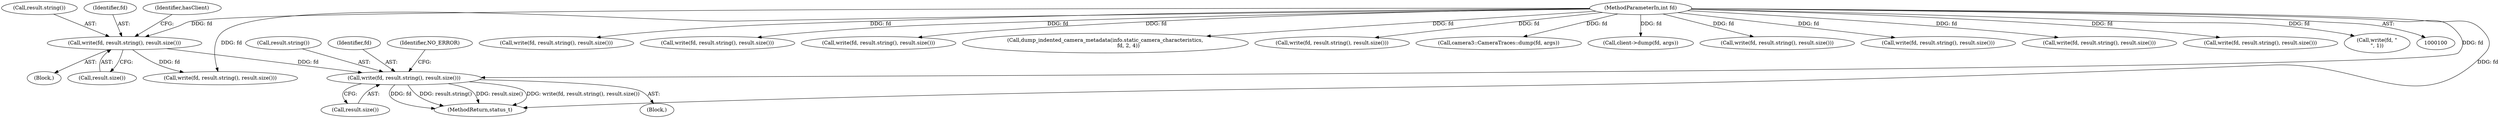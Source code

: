 digraph "0_Android_c9ab2b0bb05a7e19fb057e79b36e232809d70122@API" {
"1000149" [label="(Call,write(fd, result.string(), result.size()))"];
"1000133" [label="(Call,write(fd, result.string(), result.size()))"];
"1000101" [label="(MethodParameterIn,int fd)"];
"1000116" [label="(Call,write(fd, result.string(), result.size()))"];
"1000130" [label="(Block,)"];
"1000274" [label="(Call,write(fd, result.string(), result.size()))"];
"1000101" [label="(MethodParameterIn,int fd)"];
"1000223" [label="(Call,write(fd, result.string(), result.size()))"];
"1000151" [label="(Call,result.string())"];
"1000278" [label="(Call,dump_indented_camera_metadata(info.static_camera_characteristics,\n                            fd, 2, 4))"];
"1000136" [label="(Call,result.size())"];
"1000144" [label="(Block,)"];
"1000133" [label="(Call,write(fd, result.string(), result.size()))"];
"1000135" [label="(Call,result.string())"];
"1000304" [label="(Call,write(fd, result.string(), result.size()))"];
"1000342" [label="(Call,camera3::CameraTraces::dump(fd, args))"];
"1000320" [label="(Call,client->dump(fd, args))"];
"1000150" [label="(Identifier,fd)"];
"1000152" [label="(Call,result.size())"];
"1000389" [label="(MethodReturn,status_t)"];
"1000383" [label="(Call,write(fd, result.string(), result.size()))"];
"1000149" [label="(Call,write(fd, result.string(), result.size()))"];
"1000287" [label="(Call,write(fd, result.string(), result.size()))"];
"1000134" [label="(Identifier,fd)"];
"1000316" [label="(Call,write(fd, result.string(), result.size()))"];
"1000139" [label="(Identifier,hasClient)"];
"1000154" [label="(Identifier,NO_ERROR)"];
"1000331" [label="(Call,write(fd, result.string(), result.size()))"];
"1000338" [label="(Call,write(fd, \"\n\", 1))"];
"1000188" [label="(Call,write(fd, result.string(), result.size()))"];
"1000149" -> "1000144"  [label="AST: "];
"1000149" -> "1000152"  [label="CFG: "];
"1000150" -> "1000149"  [label="AST: "];
"1000151" -> "1000149"  [label="AST: "];
"1000152" -> "1000149"  [label="AST: "];
"1000154" -> "1000149"  [label="CFG: "];
"1000149" -> "1000389"  [label="DDG: result.string()"];
"1000149" -> "1000389"  [label="DDG: result.size()"];
"1000149" -> "1000389"  [label="DDG: write(fd, result.string(), result.size())"];
"1000149" -> "1000389"  [label="DDG: fd"];
"1000133" -> "1000149"  [label="DDG: fd"];
"1000101" -> "1000149"  [label="DDG: fd"];
"1000133" -> "1000130"  [label="AST: "];
"1000133" -> "1000136"  [label="CFG: "];
"1000134" -> "1000133"  [label="AST: "];
"1000135" -> "1000133"  [label="AST: "];
"1000136" -> "1000133"  [label="AST: "];
"1000139" -> "1000133"  [label="CFG: "];
"1000101" -> "1000133"  [label="DDG: fd"];
"1000133" -> "1000188"  [label="DDG: fd"];
"1000101" -> "1000100"  [label="AST: "];
"1000101" -> "1000389"  [label="DDG: fd"];
"1000101" -> "1000116"  [label="DDG: fd"];
"1000101" -> "1000188"  [label="DDG: fd"];
"1000101" -> "1000223"  [label="DDG: fd"];
"1000101" -> "1000274"  [label="DDG: fd"];
"1000101" -> "1000278"  [label="DDG: fd"];
"1000101" -> "1000287"  [label="DDG: fd"];
"1000101" -> "1000304"  [label="DDG: fd"];
"1000101" -> "1000316"  [label="DDG: fd"];
"1000101" -> "1000320"  [label="DDG: fd"];
"1000101" -> "1000331"  [label="DDG: fd"];
"1000101" -> "1000338"  [label="DDG: fd"];
"1000101" -> "1000342"  [label="DDG: fd"];
"1000101" -> "1000383"  [label="DDG: fd"];
}
